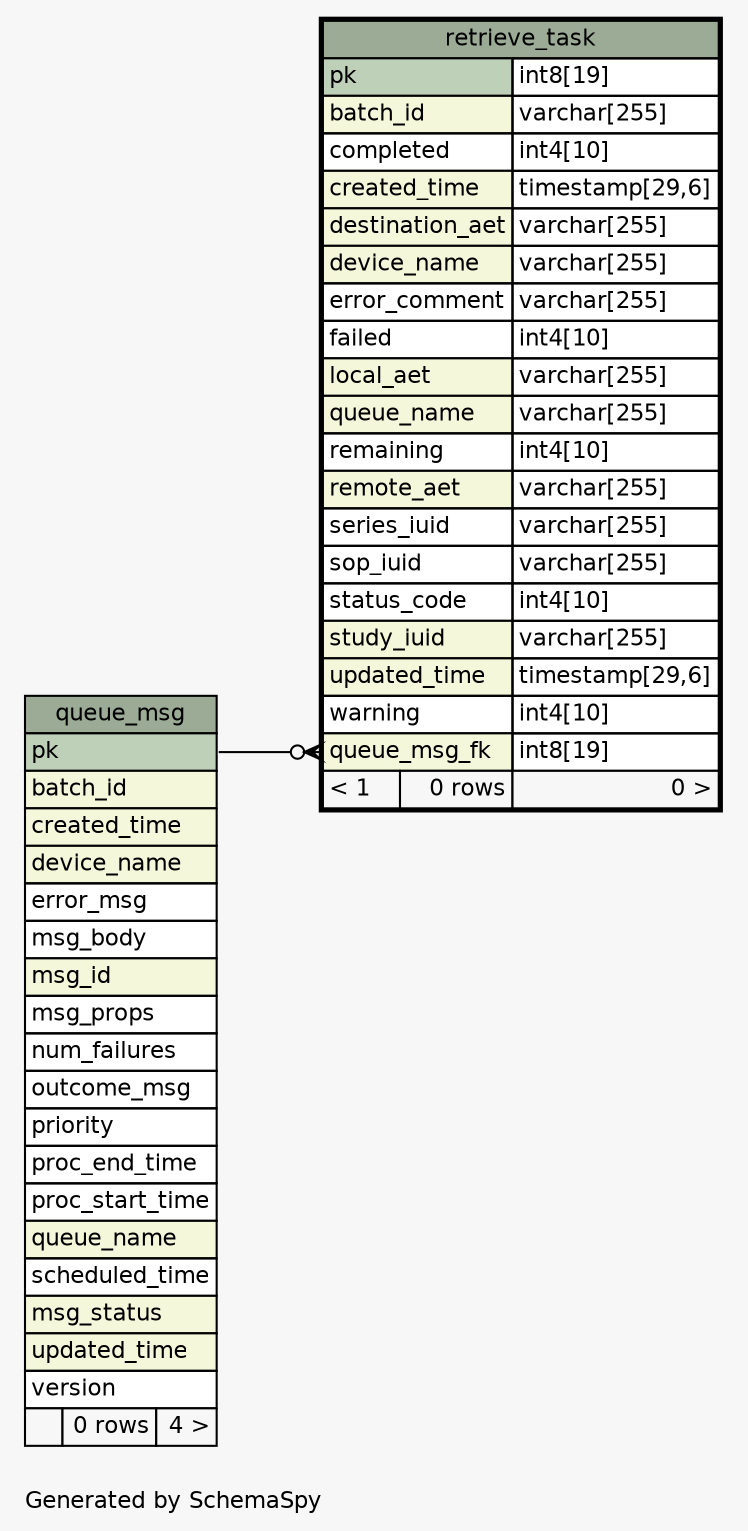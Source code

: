 // dot 2.40.1 on Linux 5.0.0-31-generic
// SchemaSpy rev 590
digraph "oneDegreeRelationshipsDiagram" {
  graph [
    rankdir="RL"
    bgcolor="#f7f7f7"
    label="\nGenerated by SchemaSpy"
    labeljust="l"
    nodesep="0.18"
    ranksep="0.46"
    fontname="Helvetica"
    fontsize="11"
  ];
  node [
    fontname="Helvetica"
    fontsize="11"
    shape="plaintext"
  ];
  edge [
    arrowsize="0.8"
  ];
  "retrieve_task":"queue_msg_fk":w -> "queue_msg":"pk":e [arrowhead=none dir=back arrowtail=crowodot];
  "queue_msg" [
    label=<
    <TABLE BORDER="0" CELLBORDER="1" CELLSPACING="0" BGCOLOR="#ffffff">
      <TR><TD COLSPAN="3" BGCOLOR="#9bab96" ALIGN="CENTER">queue_msg</TD></TR>
      <TR><TD PORT="pk" COLSPAN="3" BGCOLOR="#bed1b8" ALIGN="LEFT">pk</TD></TR>
      <TR><TD PORT="batch_id" COLSPAN="3" BGCOLOR="#f4f7da" ALIGN="LEFT">batch_id</TD></TR>
      <TR><TD PORT="created_time" COLSPAN="3" BGCOLOR="#f4f7da" ALIGN="LEFT">created_time</TD></TR>
      <TR><TD PORT="device_name" COLSPAN="3" BGCOLOR="#f4f7da" ALIGN="LEFT">device_name</TD></TR>
      <TR><TD PORT="error_msg" COLSPAN="3" ALIGN="LEFT">error_msg</TD></TR>
      <TR><TD PORT="msg_body" COLSPAN="3" ALIGN="LEFT">msg_body</TD></TR>
      <TR><TD PORT="msg_id" COLSPAN="3" BGCOLOR="#f4f7da" ALIGN="LEFT">msg_id</TD></TR>
      <TR><TD PORT="msg_props" COLSPAN="3" ALIGN="LEFT">msg_props</TD></TR>
      <TR><TD PORT="num_failures" COLSPAN="3" ALIGN="LEFT">num_failures</TD></TR>
      <TR><TD PORT="outcome_msg" COLSPAN="3" ALIGN="LEFT">outcome_msg</TD></TR>
      <TR><TD PORT="priority" COLSPAN="3" ALIGN="LEFT">priority</TD></TR>
      <TR><TD PORT="proc_end_time" COLSPAN="3" ALIGN="LEFT">proc_end_time</TD></TR>
      <TR><TD PORT="proc_start_time" COLSPAN="3" ALIGN="LEFT">proc_start_time</TD></TR>
      <TR><TD PORT="queue_name" COLSPAN="3" BGCOLOR="#f4f7da" ALIGN="LEFT">queue_name</TD></TR>
      <TR><TD PORT="scheduled_time" COLSPAN="3" ALIGN="LEFT">scheduled_time</TD></TR>
      <TR><TD PORT="msg_status" COLSPAN="3" BGCOLOR="#f4f7da" ALIGN="LEFT">msg_status</TD></TR>
      <TR><TD PORT="updated_time" COLSPAN="3" BGCOLOR="#f4f7da" ALIGN="LEFT">updated_time</TD></TR>
      <TR><TD PORT="version" COLSPAN="3" ALIGN="LEFT">version</TD></TR>
      <TR><TD ALIGN="LEFT" BGCOLOR="#f7f7f7">  </TD><TD ALIGN="RIGHT" BGCOLOR="#f7f7f7">0 rows</TD><TD ALIGN="RIGHT" BGCOLOR="#f7f7f7">4 &gt;</TD></TR>
    </TABLE>>
    URL="queue_msg.html"
    tooltip="queue_msg"
  ];
  "retrieve_task" [
    label=<
    <TABLE BORDER="2" CELLBORDER="1" CELLSPACING="0" BGCOLOR="#ffffff">
      <TR><TD COLSPAN="3" BGCOLOR="#9bab96" ALIGN="CENTER">retrieve_task</TD></TR>
      <TR><TD PORT="pk" COLSPAN="2" BGCOLOR="#bed1b8" ALIGN="LEFT">pk</TD><TD PORT="pk.type" ALIGN="LEFT">int8[19]</TD></TR>
      <TR><TD PORT="batch_id" COLSPAN="2" BGCOLOR="#f4f7da" ALIGN="LEFT">batch_id</TD><TD PORT="batch_id.type" ALIGN="LEFT">varchar[255]</TD></TR>
      <TR><TD PORT="completed" COLSPAN="2" ALIGN="LEFT">completed</TD><TD PORT="completed.type" ALIGN="LEFT">int4[10]</TD></TR>
      <TR><TD PORT="created_time" COLSPAN="2" BGCOLOR="#f4f7da" ALIGN="LEFT">created_time</TD><TD PORT="created_time.type" ALIGN="LEFT">timestamp[29,6]</TD></TR>
      <TR><TD PORT="destination_aet" COLSPAN="2" BGCOLOR="#f4f7da" ALIGN="LEFT">destination_aet</TD><TD PORT="destination_aet.type" ALIGN="LEFT">varchar[255]</TD></TR>
      <TR><TD PORT="device_name" COLSPAN="2" BGCOLOR="#f4f7da" ALIGN="LEFT">device_name</TD><TD PORT="device_name.type" ALIGN="LEFT">varchar[255]</TD></TR>
      <TR><TD PORT="error_comment" COLSPAN="2" ALIGN="LEFT">error_comment</TD><TD PORT="error_comment.type" ALIGN="LEFT">varchar[255]</TD></TR>
      <TR><TD PORT="failed" COLSPAN="2" ALIGN="LEFT">failed</TD><TD PORT="failed.type" ALIGN="LEFT">int4[10]</TD></TR>
      <TR><TD PORT="local_aet" COLSPAN="2" BGCOLOR="#f4f7da" ALIGN="LEFT">local_aet</TD><TD PORT="local_aet.type" ALIGN="LEFT">varchar[255]</TD></TR>
      <TR><TD PORT="queue_name" COLSPAN="2" BGCOLOR="#f4f7da" ALIGN="LEFT">queue_name</TD><TD PORT="queue_name.type" ALIGN="LEFT">varchar[255]</TD></TR>
      <TR><TD PORT="remaining" COLSPAN="2" ALIGN="LEFT">remaining</TD><TD PORT="remaining.type" ALIGN="LEFT">int4[10]</TD></TR>
      <TR><TD PORT="remote_aet" COLSPAN="2" BGCOLOR="#f4f7da" ALIGN="LEFT">remote_aet</TD><TD PORT="remote_aet.type" ALIGN="LEFT">varchar[255]</TD></TR>
      <TR><TD PORT="series_iuid" COLSPAN="2" ALIGN="LEFT">series_iuid</TD><TD PORT="series_iuid.type" ALIGN="LEFT">varchar[255]</TD></TR>
      <TR><TD PORT="sop_iuid" COLSPAN="2" ALIGN="LEFT">sop_iuid</TD><TD PORT="sop_iuid.type" ALIGN="LEFT">varchar[255]</TD></TR>
      <TR><TD PORT="status_code" COLSPAN="2" ALIGN="LEFT">status_code</TD><TD PORT="status_code.type" ALIGN="LEFT">int4[10]</TD></TR>
      <TR><TD PORT="study_iuid" COLSPAN="2" BGCOLOR="#f4f7da" ALIGN="LEFT">study_iuid</TD><TD PORT="study_iuid.type" ALIGN="LEFT">varchar[255]</TD></TR>
      <TR><TD PORT="updated_time" COLSPAN="2" BGCOLOR="#f4f7da" ALIGN="LEFT">updated_time</TD><TD PORT="updated_time.type" ALIGN="LEFT">timestamp[29,6]</TD></TR>
      <TR><TD PORT="warning" COLSPAN="2" ALIGN="LEFT">warning</TD><TD PORT="warning.type" ALIGN="LEFT">int4[10]</TD></TR>
      <TR><TD PORT="queue_msg_fk" COLSPAN="2" BGCOLOR="#f4f7da" ALIGN="LEFT">queue_msg_fk</TD><TD PORT="queue_msg_fk.type" ALIGN="LEFT">int8[19]</TD></TR>
      <TR><TD ALIGN="LEFT" BGCOLOR="#f7f7f7">&lt; 1</TD><TD ALIGN="RIGHT" BGCOLOR="#f7f7f7">0 rows</TD><TD ALIGN="RIGHT" BGCOLOR="#f7f7f7">0 &gt;</TD></TR>
    </TABLE>>
    URL="retrieve_task.html"
    tooltip="retrieve_task"
  ];
}
